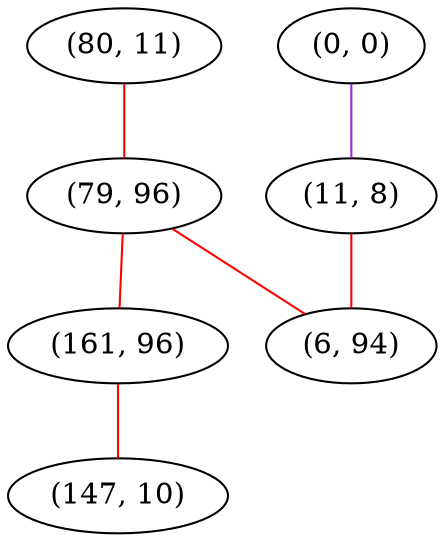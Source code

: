 graph "" {
"(80, 11)";
"(0, 0)";
"(11, 8)";
"(79, 96)";
"(6, 94)";
"(161, 96)";
"(147, 10)";
"(80, 11)" -- "(79, 96)"  [color=red, key=0, weight=1];
"(0, 0)" -- "(11, 8)"  [color=purple, key=0, weight=4];
"(11, 8)" -- "(6, 94)"  [color=red, key=0, weight=1];
"(79, 96)" -- "(161, 96)"  [color=red, key=0, weight=1];
"(79, 96)" -- "(6, 94)"  [color=red, key=0, weight=1];
"(161, 96)" -- "(147, 10)"  [color=red, key=0, weight=1];
}
